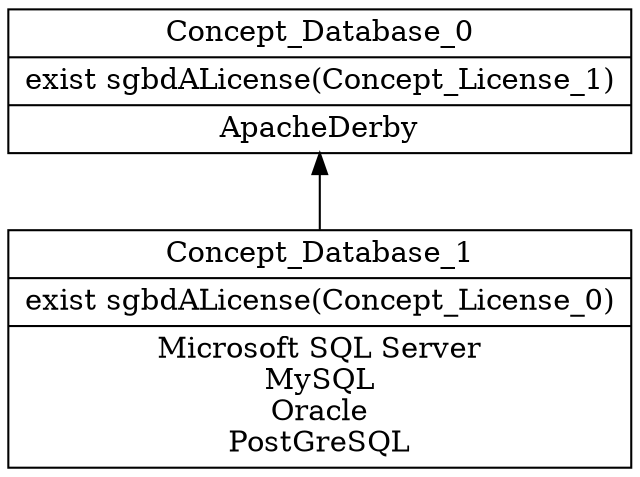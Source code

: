 digraph G { 
	rankdir=BT;
1 [shape=record,label="{Concept_Database_0|exist sgbdALicense(Concept_License_1)\n|ApacheDerby\n}"];
2 [shape=record,label="{Concept_Database_1|exist sgbdALicense(Concept_License_0)\n|Microsoft SQL Server\nMySQL\nOracle\nPostGreSQL\n}"];
	2 -> 1
}